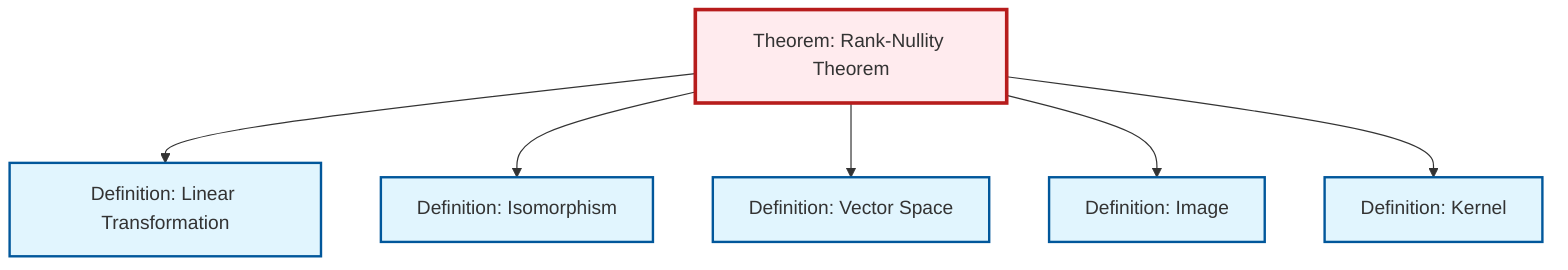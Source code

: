 graph TD
    classDef definition fill:#e1f5fe,stroke:#01579b,stroke-width:2px
    classDef theorem fill:#f3e5f5,stroke:#4a148c,stroke-width:2px
    classDef axiom fill:#fff3e0,stroke:#e65100,stroke-width:2px
    classDef example fill:#e8f5e9,stroke:#1b5e20,stroke-width:2px
    classDef current fill:#ffebee,stroke:#b71c1c,stroke-width:3px
    def-kernel["Definition: Kernel"]:::definition
    def-vector-space["Definition: Vector Space"]:::definition
    def-linear-transformation["Definition: Linear Transformation"]:::definition
    thm-rank-nullity["Theorem: Rank-Nullity Theorem"]:::theorem
    def-isomorphism["Definition: Isomorphism"]:::definition
    def-image["Definition: Image"]:::definition
    thm-rank-nullity --> def-linear-transformation
    thm-rank-nullity --> def-isomorphism
    thm-rank-nullity --> def-vector-space
    thm-rank-nullity --> def-image
    thm-rank-nullity --> def-kernel
    class thm-rank-nullity current